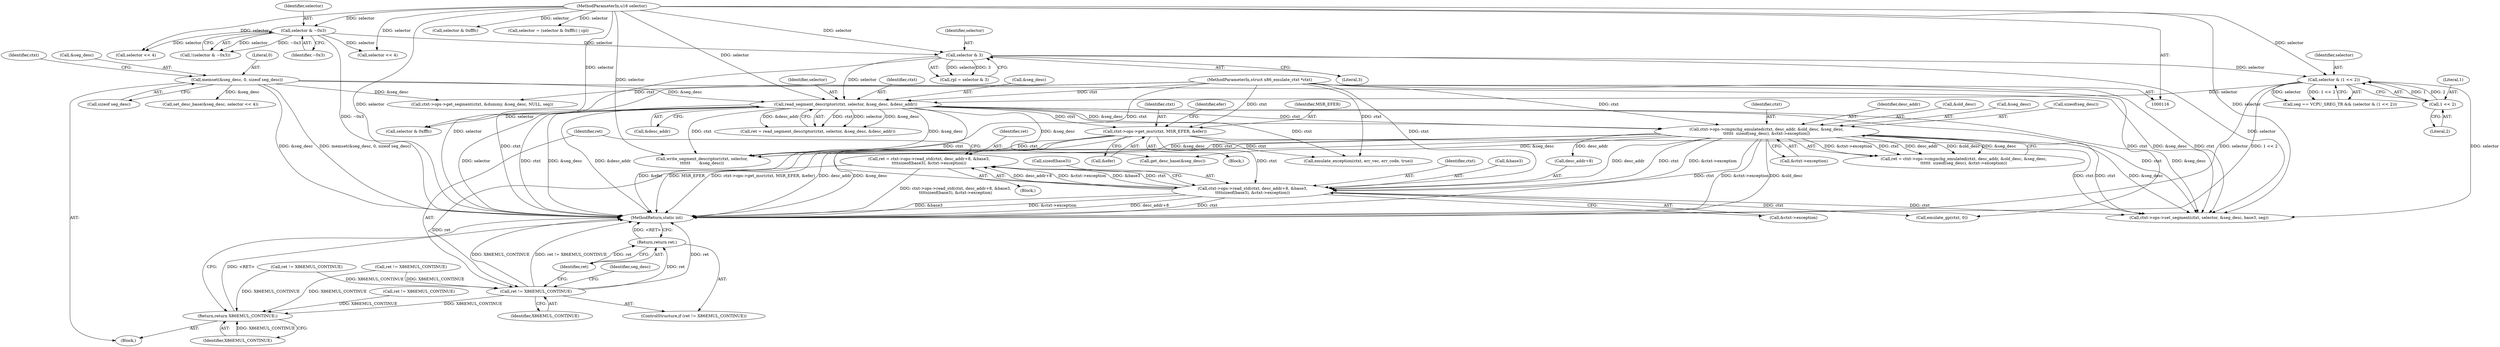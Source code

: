 digraph "0_linux_33ab91103b3415e12457e3104f0e4517ce12d0f3@API" {
"1000542" [label="(Call,ret = ctxt->ops->read_std(ctxt, desc_addr+8, &base3,\n\t\t\t\tsizeof(base3), &ctxt->exception))"];
"1000544" [label="(Call,ctxt->ops->read_std(ctxt, desc_addr+8, &base3,\n\t\t\t\tsizeof(base3), &ctxt->exception))"];
"1000397" [label="(Call,ctxt->ops->get_msr(ctxt, MSR_EFER, &efer))"];
"1000267" [label="(Call,read_segment_descriptor(ctxt, selector, &seg_desc, &desc_addr))"];
"1000117" [label="(MethodParameterIn,struct x86_emulate_ctxt *ctxt)"];
"1000256" [label="(Call,selector & (1 << 2))"];
"1000223" [label="(Call,selector & 3)"];
"1000140" [label="(Call,selector & ~0x3)"];
"1000118" [label="(MethodParameterIn,u16 selector)"];
"1000258" [label="(Call,1 << 2)"];
"1000150" [label="(Call,memset(&seg_desc, 0, sizeof seg_desc))"];
"1000443" [label="(Call,ctxt->ops->cmpxchg_emulated(ctxt, desc_addr, &old_desc, &seg_desc,\n\t\t\t\t\t\t  sizeof(seg_desc), &ctxt->exception))"];
"1000558" [label="(Call,ret != X86EMUL_CONTINUE)"];
"1000561" [label="(Return,return ret;)"];
"1000592" [label="(Return,return X86EMUL_CONTINUE;)"];
"1000444" [label="(Identifier,ctxt)"];
"1000139" [label="(Call,!(selector & ~0x3))"];
"1000562" [label="(Identifier,ret)"];
"1000559" [label="(Identifier,ret)"];
"1000224" [label="(Identifier,selector)"];
"1000445" [label="(Identifier,desc_addr)"];
"1000258" [label="(Call,1 << 2)"];
"1000221" [label="(Call,rpl = selector & 3)"];
"1000267" [label="(Call,read_segment_descriptor(ctxt, selector, &seg_desc, &desc_addr))"];
"1000151" [label="(Call,&seg_desc)"];
"1000593" [label="(Identifier,X86EMUL_CONTINUE)"];
"1000257" [label="(Identifier,selector)"];
"1000446" [label="(Call,&old_desc)"];
"1000223" [label="(Call,selector & 3)"];
"1000398" [label="(Identifier,ctxt)"];
"1000270" [label="(Call,&seg_desc)"];
"1000256" [label="(Call,selector & (1 << 2))"];
"1000252" [label="(Call,seg == VCPU_SREG_TR && (selector & (1 << 2)))"];
"1000545" [label="(Identifier,ctxt)"];
"1000448" [label="(Call,&seg_desc)"];
"1000553" [label="(Call,&ctxt->exception)"];
"1000225" [label="(Literal,3)"];
"1000117" [label="(MethodParameterIn,struct x86_emulate_ctxt *ctxt)"];
"1000141" [label="(Identifier,selector)"];
"1000140" [label="(Call,selector & ~0x3)"];
"1000443" [label="(Call,ctxt->ops->cmpxchg_emulated(ctxt, desc_addr, &old_desc, &seg_desc,\n\t\t\t\t\t\t  sizeof(seg_desc), &ctxt->exception))"];
"1000529" [label="(Call,ret != X86EMUL_CONTINUE)"];
"1000596" [label="(Call,emulate_exception(ctxt, err_vec, err_code, true))"];
"1000190" [label="(Call,set_desc_base(&seg_desc, selector << 4))"];
"1000546" [label="(Call,desc_addr+8)"];
"1000142" [label="(Identifier,~0x3)"];
"1000118" [label="(MethodParameterIn,u16 selector)"];
"1000457" [label="(Call,ret != X86EMUL_CONTINUE)"];
"1000575" [label="(Call,emulate_gp(ctxt, 0))"];
"1000542" [label="(Call,ret = ctxt->ops->read_std(ctxt, desc_addr+8, &base3,\n\t\t\t\tsizeof(base3), &ctxt->exception))"];
"1000561" [label="(Return,return ret;)"];
"1000404" [label="(Identifier,efer)"];
"1000441" [label="(Call,ret = ctxt->ops->cmpxchg_emulated(ctxt, desc_addr, &old_desc, &seg_desc,\n\t\t\t\t\t\t  sizeof(seg_desc), &ctxt->exception))"];
"1000452" [label="(Call,&ctxt->exception)"];
"1000153" [label="(Literal,0)"];
"1000410" [label="(Call,selector & 0xfffc)"];
"1000557" [label="(ControlStructure,if (ret != X86EMUL_CONTINUE))"];
"1000159" [label="(Identifier,ctxt)"];
"1000544" [label="(Call,ctxt->ops->read_std(ctxt, desc_addr+8, &base3,\n\t\t\t\tsizeof(base3), &ctxt->exception))"];
"1000541" [label="(Block,)"];
"1000265" [label="(Call,ret = read_segment_descriptor(ctxt, selector, &seg_desc, &desc_addr))"];
"1000549" [label="(Call,&base3)"];
"1000560" [label="(Identifier,X86EMUL_CONTINUE)"];
"1000592" [label="(Return,return X86EMUL_CONTINUE;)"];
"1000163" [label="(Call,ctxt->ops->get_segment(ctxt, &dummy, &seg_desc, NULL, seg))"];
"1000397" [label="(Call,ctxt->ops->get_msr(ctxt, MSR_EFER, &efer))"];
"1000407" [label="(Call,selector = (selector & 0xfffc) | cpl)"];
"1000282" [label="(Call,selector & 0xfffc)"];
"1000275" [label="(Call,ret != X86EMUL_CONTINUE)"];
"1000400" [label="(Call,&efer)"];
"1000269" [label="(Identifier,selector)"];
"1000551" [label="(Call,sizeof(base3))"];
"1000399" [label="(Identifier,MSR_EFER)"];
"1000272" [label="(Call,&desc_addr)"];
"1000268" [label="(Identifier,ctxt)"];
"1000154" [label="(Call,sizeof seg_desc)"];
"1000450" [label="(Call,sizeof(seg_desc))"];
"1000174" [label="(Call,selector << 4)"];
"1000260" [label="(Literal,2)"];
"1000566" [label="(Call,get_desc_base(&seg_desc))"];
"1000150" [label="(Call,memset(&seg_desc, 0, sizeof seg_desc))"];
"1000601" [label="(MethodReturn,static int)"];
"1000543" [label="(Identifier,ret)"];
"1000558" [label="(Call,ret != X86EMUL_CONTINUE)"];
"1000259" [label="(Literal,1)"];
"1000193" [label="(Call,selector << 4)"];
"1000123" [label="(Block,)"];
"1000579" [label="(Call,ctxt->ops->set_segment(ctxt, selector, &seg_desc, base3, seg))"];
"1000523" [label="(Call,write_segment_descriptor(ctxt, selector,\n\t\t\t\t\t\t       &seg_desc))"];
"1000392" [label="(Block,)"];
"1000568" [label="(Identifier,seg_desc)"];
"1000542" -> "1000541"  [label="AST: "];
"1000542" -> "1000544"  [label="CFG: "];
"1000543" -> "1000542"  [label="AST: "];
"1000544" -> "1000542"  [label="AST: "];
"1000559" -> "1000542"  [label="CFG: "];
"1000542" -> "1000601"  [label="DDG: ctxt->ops->read_std(ctxt, desc_addr+8, &base3,\n\t\t\t\tsizeof(base3), &ctxt->exception)"];
"1000544" -> "1000542"  [label="DDG: desc_addr+8"];
"1000544" -> "1000542"  [label="DDG: &ctxt->exception"];
"1000544" -> "1000542"  [label="DDG: &base3"];
"1000544" -> "1000542"  [label="DDG: ctxt"];
"1000542" -> "1000558"  [label="DDG: ret"];
"1000544" -> "1000553"  [label="CFG: "];
"1000545" -> "1000544"  [label="AST: "];
"1000546" -> "1000544"  [label="AST: "];
"1000549" -> "1000544"  [label="AST: "];
"1000551" -> "1000544"  [label="AST: "];
"1000553" -> "1000544"  [label="AST: "];
"1000544" -> "1000601"  [label="DDG: &ctxt->exception"];
"1000544" -> "1000601"  [label="DDG: desc_addr+8"];
"1000544" -> "1000601"  [label="DDG: ctxt"];
"1000544" -> "1000601"  [label="DDG: &base3"];
"1000397" -> "1000544"  [label="DDG: ctxt"];
"1000267" -> "1000544"  [label="DDG: ctxt"];
"1000443" -> "1000544"  [label="DDG: ctxt"];
"1000443" -> "1000544"  [label="DDG: desc_addr"];
"1000443" -> "1000544"  [label="DDG: &ctxt->exception"];
"1000117" -> "1000544"  [label="DDG: ctxt"];
"1000544" -> "1000575"  [label="DDG: ctxt"];
"1000544" -> "1000579"  [label="DDG: ctxt"];
"1000397" -> "1000392"  [label="AST: "];
"1000397" -> "1000400"  [label="CFG: "];
"1000398" -> "1000397"  [label="AST: "];
"1000399" -> "1000397"  [label="AST: "];
"1000400" -> "1000397"  [label="AST: "];
"1000404" -> "1000397"  [label="CFG: "];
"1000397" -> "1000601"  [label="DDG: ctxt->ops->get_msr(ctxt, MSR_EFER, &efer)"];
"1000397" -> "1000601"  [label="DDG: &efer"];
"1000397" -> "1000601"  [label="DDG: MSR_EFER"];
"1000267" -> "1000397"  [label="DDG: ctxt"];
"1000117" -> "1000397"  [label="DDG: ctxt"];
"1000397" -> "1000523"  [label="DDG: ctxt"];
"1000397" -> "1000579"  [label="DDG: ctxt"];
"1000397" -> "1000596"  [label="DDG: ctxt"];
"1000267" -> "1000265"  [label="AST: "];
"1000267" -> "1000272"  [label="CFG: "];
"1000268" -> "1000267"  [label="AST: "];
"1000269" -> "1000267"  [label="AST: "];
"1000270" -> "1000267"  [label="AST: "];
"1000272" -> "1000267"  [label="AST: "];
"1000265" -> "1000267"  [label="CFG: "];
"1000267" -> "1000601"  [label="DDG: selector"];
"1000267" -> "1000601"  [label="DDG: ctxt"];
"1000267" -> "1000601"  [label="DDG: &seg_desc"];
"1000267" -> "1000601"  [label="DDG: &desc_addr"];
"1000267" -> "1000265"  [label="DDG: ctxt"];
"1000267" -> "1000265"  [label="DDG: selector"];
"1000267" -> "1000265"  [label="DDG: &seg_desc"];
"1000267" -> "1000265"  [label="DDG: &desc_addr"];
"1000117" -> "1000267"  [label="DDG: ctxt"];
"1000256" -> "1000267"  [label="DDG: selector"];
"1000223" -> "1000267"  [label="DDG: selector"];
"1000118" -> "1000267"  [label="DDG: selector"];
"1000150" -> "1000267"  [label="DDG: &seg_desc"];
"1000267" -> "1000282"  [label="DDG: selector"];
"1000267" -> "1000443"  [label="DDG: ctxt"];
"1000267" -> "1000443"  [label="DDG: &seg_desc"];
"1000267" -> "1000523"  [label="DDG: ctxt"];
"1000267" -> "1000523"  [label="DDG: &seg_desc"];
"1000267" -> "1000566"  [label="DDG: &seg_desc"];
"1000267" -> "1000579"  [label="DDG: ctxt"];
"1000267" -> "1000579"  [label="DDG: &seg_desc"];
"1000267" -> "1000596"  [label="DDG: ctxt"];
"1000117" -> "1000116"  [label="AST: "];
"1000117" -> "1000601"  [label="DDG: ctxt"];
"1000117" -> "1000163"  [label="DDG: ctxt"];
"1000117" -> "1000443"  [label="DDG: ctxt"];
"1000117" -> "1000523"  [label="DDG: ctxt"];
"1000117" -> "1000575"  [label="DDG: ctxt"];
"1000117" -> "1000579"  [label="DDG: ctxt"];
"1000117" -> "1000596"  [label="DDG: ctxt"];
"1000256" -> "1000252"  [label="AST: "];
"1000256" -> "1000258"  [label="CFG: "];
"1000257" -> "1000256"  [label="AST: "];
"1000258" -> "1000256"  [label="AST: "];
"1000252" -> "1000256"  [label="CFG: "];
"1000256" -> "1000601"  [label="DDG: 1 << 2"];
"1000256" -> "1000601"  [label="DDG: selector"];
"1000256" -> "1000252"  [label="DDG: selector"];
"1000256" -> "1000252"  [label="DDG: 1 << 2"];
"1000223" -> "1000256"  [label="DDG: selector"];
"1000118" -> "1000256"  [label="DDG: selector"];
"1000258" -> "1000256"  [label="DDG: 1"];
"1000258" -> "1000256"  [label="DDG: 2"];
"1000256" -> "1000579"  [label="DDG: selector"];
"1000223" -> "1000221"  [label="AST: "];
"1000223" -> "1000225"  [label="CFG: "];
"1000224" -> "1000223"  [label="AST: "];
"1000225" -> "1000223"  [label="AST: "];
"1000221" -> "1000223"  [label="CFG: "];
"1000223" -> "1000601"  [label="DDG: selector"];
"1000223" -> "1000221"  [label="DDG: selector"];
"1000223" -> "1000221"  [label="DDG: 3"];
"1000140" -> "1000223"  [label="DDG: selector"];
"1000118" -> "1000223"  [label="DDG: selector"];
"1000223" -> "1000579"  [label="DDG: selector"];
"1000140" -> "1000139"  [label="AST: "];
"1000140" -> "1000142"  [label="CFG: "];
"1000141" -> "1000140"  [label="AST: "];
"1000142" -> "1000140"  [label="AST: "];
"1000139" -> "1000140"  [label="CFG: "];
"1000140" -> "1000601"  [label="DDG: ~0x3"];
"1000140" -> "1000139"  [label="DDG: selector"];
"1000140" -> "1000139"  [label="DDG: ~0x3"];
"1000118" -> "1000140"  [label="DDG: selector"];
"1000140" -> "1000174"  [label="DDG: selector"];
"1000140" -> "1000193"  [label="DDG: selector"];
"1000118" -> "1000116"  [label="AST: "];
"1000118" -> "1000601"  [label="DDG: selector"];
"1000118" -> "1000174"  [label="DDG: selector"];
"1000118" -> "1000193"  [label="DDG: selector"];
"1000118" -> "1000282"  [label="DDG: selector"];
"1000118" -> "1000407"  [label="DDG: selector"];
"1000118" -> "1000410"  [label="DDG: selector"];
"1000118" -> "1000523"  [label="DDG: selector"];
"1000118" -> "1000579"  [label="DDG: selector"];
"1000258" -> "1000260"  [label="CFG: "];
"1000259" -> "1000258"  [label="AST: "];
"1000260" -> "1000258"  [label="AST: "];
"1000150" -> "1000123"  [label="AST: "];
"1000150" -> "1000154"  [label="CFG: "];
"1000151" -> "1000150"  [label="AST: "];
"1000153" -> "1000150"  [label="AST: "];
"1000154" -> "1000150"  [label="AST: "];
"1000159" -> "1000150"  [label="CFG: "];
"1000150" -> "1000601"  [label="DDG: &seg_desc"];
"1000150" -> "1000601"  [label="DDG: memset(&seg_desc, 0, sizeof seg_desc)"];
"1000150" -> "1000163"  [label="DDG: &seg_desc"];
"1000150" -> "1000190"  [label="DDG: &seg_desc"];
"1000150" -> "1000579"  [label="DDG: &seg_desc"];
"1000443" -> "1000441"  [label="AST: "];
"1000443" -> "1000452"  [label="CFG: "];
"1000444" -> "1000443"  [label="AST: "];
"1000445" -> "1000443"  [label="AST: "];
"1000446" -> "1000443"  [label="AST: "];
"1000448" -> "1000443"  [label="AST: "];
"1000450" -> "1000443"  [label="AST: "];
"1000452" -> "1000443"  [label="AST: "];
"1000441" -> "1000443"  [label="CFG: "];
"1000443" -> "1000601"  [label="DDG: &ctxt->exception"];
"1000443" -> "1000601"  [label="DDG: &old_desc"];
"1000443" -> "1000601"  [label="DDG: desc_addr"];
"1000443" -> "1000601"  [label="DDG: &seg_desc"];
"1000443" -> "1000601"  [label="DDG: ctxt"];
"1000443" -> "1000441"  [label="DDG: &ctxt->exception"];
"1000443" -> "1000441"  [label="DDG: ctxt"];
"1000443" -> "1000441"  [label="DDG: desc_addr"];
"1000443" -> "1000441"  [label="DDG: &old_desc"];
"1000443" -> "1000441"  [label="DDG: &seg_desc"];
"1000443" -> "1000523"  [label="DDG: ctxt"];
"1000443" -> "1000523"  [label="DDG: &seg_desc"];
"1000443" -> "1000546"  [label="DDG: desc_addr"];
"1000443" -> "1000566"  [label="DDG: &seg_desc"];
"1000443" -> "1000579"  [label="DDG: ctxt"];
"1000443" -> "1000579"  [label="DDG: &seg_desc"];
"1000558" -> "1000557"  [label="AST: "];
"1000558" -> "1000560"  [label="CFG: "];
"1000559" -> "1000558"  [label="AST: "];
"1000560" -> "1000558"  [label="AST: "];
"1000562" -> "1000558"  [label="CFG: "];
"1000568" -> "1000558"  [label="CFG: "];
"1000558" -> "1000601"  [label="DDG: X86EMUL_CONTINUE"];
"1000558" -> "1000601"  [label="DDG: ret != X86EMUL_CONTINUE"];
"1000558" -> "1000601"  [label="DDG: ret"];
"1000457" -> "1000558"  [label="DDG: X86EMUL_CONTINUE"];
"1000275" -> "1000558"  [label="DDG: X86EMUL_CONTINUE"];
"1000558" -> "1000561"  [label="DDG: ret"];
"1000558" -> "1000592"  [label="DDG: X86EMUL_CONTINUE"];
"1000561" -> "1000557"  [label="AST: "];
"1000561" -> "1000562"  [label="CFG: "];
"1000562" -> "1000561"  [label="AST: "];
"1000601" -> "1000561"  [label="CFG: "];
"1000561" -> "1000601"  [label="DDG: <RET>"];
"1000562" -> "1000561"  [label="DDG: ret"];
"1000592" -> "1000123"  [label="AST: "];
"1000592" -> "1000593"  [label="CFG: "];
"1000593" -> "1000592"  [label="AST: "];
"1000601" -> "1000592"  [label="CFG: "];
"1000592" -> "1000601"  [label="DDG: <RET>"];
"1000593" -> "1000592"  [label="DDG: X86EMUL_CONTINUE"];
"1000457" -> "1000592"  [label="DDG: X86EMUL_CONTINUE"];
"1000529" -> "1000592"  [label="DDG: X86EMUL_CONTINUE"];
"1000275" -> "1000592"  [label="DDG: X86EMUL_CONTINUE"];
}
